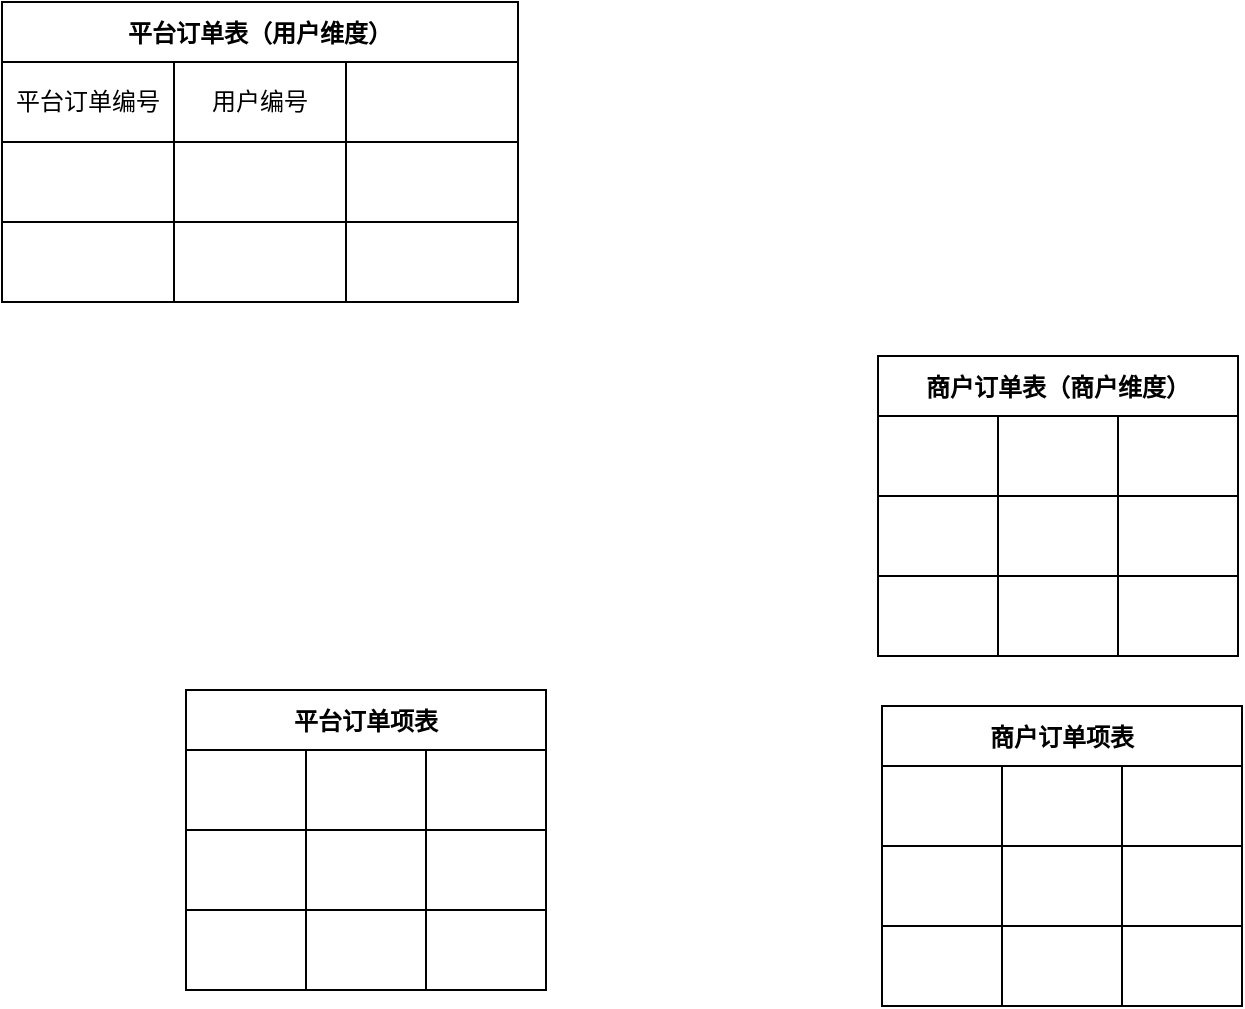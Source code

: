<mxfile version="15.9.4" type="github">
  <diagram id="lJSD1lnLC_DvoMimkCjC" name="数模设计">
    <mxGraphModel dx="946" dy="535" grid="0" gridSize="10" guides="1" tooltips="1" connect="1" arrows="1" fold="1" page="1" pageScale="1" pageWidth="827" pageHeight="1169" math="0" shadow="0">
      <root>
        <mxCell id="0" />
        <mxCell id="1" parent="0" />
        <mxCell id="teDUyrHHYBjTHNtmIN8R-1" value="平台订单表（用户维度）" style="shape=table;startSize=30;container=1;collapsible=0;childLayout=tableLayout;fontStyle=1;align=center;pointerEvents=1;" vertex="1" parent="1">
          <mxGeometry x="48" y="19" width="258" height="150" as="geometry" />
        </mxCell>
        <mxCell id="teDUyrHHYBjTHNtmIN8R-2" value="" style="shape=partialRectangle;html=1;whiteSpace=wrap;collapsible=0;dropTarget=0;pointerEvents=0;fillColor=none;top=0;left=0;bottom=0;right=0;points=[[0,0.5],[1,0.5]];portConstraint=eastwest;" vertex="1" parent="teDUyrHHYBjTHNtmIN8R-1">
          <mxGeometry y="30" width="258" height="40" as="geometry" />
        </mxCell>
        <mxCell id="teDUyrHHYBjTHNtmIN8R-3" value="平台订单编号" style="shape=partialRectangle;html=1;whiteSpace=wrap;connectable=0;fillColor=none;top=0;left=0;bottom=0;right=0;overflow=hidden;pointerEvents=1;" vertex="1" parent="teDUyrHHYBjTHNtmIN8R-2">
          <mxGeometry width="86" height="40" as="geometry">
            <mxRectangle width="86" height="40" as="alternateBounds" />
          </mxGeometry>
        </mxCell>
        <mxCell id="teDUyrHHYBjTHNtmIN8R-4" value="用户编号" style="shape=partialRectangle;html=1;whiteSpace=wrap;connectable=0;fillColor=none;top=0;left=0;bottom=0;right=0;overflow=hidden;pointerEvents=1;" vertex="1" parent="teDUyrHHYBjTHNtmIN8R-2">
          <mxGeometry x="86" width="86" height="40" as="geometry">
            <mxRectangle width="86" height="40" as="alternateBounds" />
          </mxGeometry>
        </mxCell>
        <mxCell id="teDUyrHHYBjTHNtmIN8R-5" value="" style="shape=partialRectangle;html=1;whiteSpace=wrap;connectable=0;fillColor=none;top=0;left=0;bottom=0;right=0;overflow=hidden;pointerEvents=1;" vertex="1" parent="teDUyrHHYBjTHNtmIN8R-2">
          <mxGeometry x="172" width="86" height="40" as="geometry">
            <mxRectangle width="86" height="40" as="alternateBounds" />
          </mxGeometry>
        </mxCell>
        <mxCell id="teDUyrHHYBjTHNtmIN8R-6" value="" style="shape=partialRectangle;html=1;whiteSpace=wrap;collapsible=0;dropTarget=0;pointerEvents=0;fillColor=none;top=0;left=0;bottom=0;right=0;points=[[0,0.5],[1,0.5]];portConstraint=eastwest;" vertex="1" parent="teDUyrHHYBjTHNtmIN8R-1">
          <mxGeometry y="70" width="258" height="40" as="geometry" />
        </mxCell>
        <mxCell id="teDUyrHHYBjTHNtmIN8R-7" value="" style="shape=partialRectangle;html=1;whiteSpace=wrap;connectable=0;fillColor=none;top=0;left=0;bottom=0;right=0;overflow=hidden;pointerEvents=1;" vertex="1" parent="teDUyrHHYBjTHNtmIN8R-6">
          <mxGeometry width="86" height="40" as="geometry">
            <mxRectangle width="86" height="40" as="alternateBounds" />
          </mxGeometry>
        </mxCell>
        <mxCell id="teDUyrHHYBjTHNtmIN8R-8" value="" style="shape=partialRectangle;html=1;whiteSpace=wrap;connectable=0;fillColor=none;top=0;left=0;bottom=0;right=0;overflow=hidden;pointerEvents=1;" vertex="1" parent="teDUyrHHYBjTHNtmIN8R-6">
          <mxGeometry x="86" width="86" height="40" as="geometry">
            <mxRectangle width="86" height="40" as="alternateBounds" />
          </mxGeometry>
        </mxCell>
        <mxCell id="teDUyrHHYBjTHNtmIN8R-9" value="" style="shape=partialRectangle;html=1;whiteSpace=wrap;connectable=0;fillColor=none;top=0;left=0;bottom=0;right=0;overflow=hidden;pointerEvents=1;" vertex="1" parent="teDUyrHHYBjTHNtmIN8R-6">
          <mxGeometry x="172" width="86" height="40" as="geometry">
            <mxRectangle width="86" height="40" as="alternateBounds" />
          </mxGeometry>
        </mxCell>
        <mxCell id="teDUyrHHYBjTHNtmIN8R-10" value="" style="shape=partialRectangle;html=1;whiteSpace=wrap;collapsible=0;dropTarget=0;pointerEvents=0;fillColor=none;top=0;left=0;bottom=0;right=0;points=[[0,0.5],[1,0.5]];portConstraint=eastwest;" vertex="1" parent="teDUyrHHYBjTHNtmIN8R-1">
          <mxGeometry y="110" width="258" height="40" as="geometry" />
        </mxCell>
        <mxCell id="teDUyrHHYBjTHNtmIN8R-11" value="" style="shape=partialRectangle;html=1;whiteSpace=wrap;connectable=0;fillColor=none;top=0;left=0;bottom=0;right=0;overflow=hidden;pointerEvents=1;" vertex="1" parent="teDUyrHHYBjTHNtmIN8R-10">
          <mxGeometry width="86" height="40" as="geometry">
            <mxRectangle width="86" height="40" as="alternateBounds" />
          </mxGeometry>
        </mxCell>
        <mxCell id="teDUyrHHYBjTHNtmIN8R-12" value="" style="shape=partialRectangle;html=1;whiteSpace=wrap;connectable=0;fillColor=none;top=0;left=0;bottom=0;right=0;overflow=hidden;pointerEvents=1;" vertex="1" parent="teDUyrHHYBjTHNtmIN8R-10">
          <mxGeometry x="86" width="86" height="40" as="geometry">
            <mxRectangle width="86" height="40" as="alternateBounds" />
          </mxGeometry>
        </mxCell>
        <mxCell id="teDUyrHHYBjTHNtmIN8R-13" value="" style="shape=partialRectangle;html=1;whiteSpace=wrap;connectable=0;fillColor=none;top=0;left=0;bottom=0;right=0;overflow=hidden;pointerEvents=1;" vertex="1" parent="teDUyrHHYBjTHNtmIN8R-10">
          <mxGeometry x="172" width="86" height="40" as="geometry">
            <mxRectangle width="86" height="40" as="alternateBounds" />
          </mxGeometry>
        </mxCell>
        <mxCell id="teDUyrHHYBjTHNtmIN8R-14" value="商户订单表（商户维度）" style="shape=table;startSize=30;container=1;collapsible=0;childLayout=tableLayout;fontStyle=1;align=center;pointerEvents=1;" vertex="1" parent="1">
          <mxGeometry x="486" y="196" width="180" height="150" as="geometry" />
        </mxCell>
        <mxCell id="teDUyrHHYBjTHNtmIN8R-15" value="" style="shape=partialRectangle;html=1;whiteSpace=wrap;collapsible=0;dropTarget=0;pointerEvents=0;fillColor=none;top=0;left=0;bottom=0;right=0;points=[[0,0.5],[1,0.5]];portConstraint=eastwest;" vertex="1" parent="teDUyrHHYBjTHNtmIN8R-14">
          <mxGeometry y="30" width="180" height="40" as="geometry" />
        </mxCell>
        <mxCell id="teDUyrHHYBjTHNtmIN8R-16" value="" style="shape=partialRectangle;html=1;whiteSpace=wrap;connectable=0;fillColor=none;top=0;left=0;bottom=0;right=0;overflow=hidden;pointerEvents=1;" vertex="1" parent="teDUyrHHYBjTHNtmIN8R-15">
          <mxGeometry width="60" height="40" as="geometry">
            <mxRectangle width="60" height="40" as="alternateBounds" />
          </mxGeometry>
        </mxCell>
        <mxCell id="teDUyrHHYBjTHNtmIN8R-17" value="" style="shape=partialRectangle;html=1;whiteSpace=wrap;connectable=0;fillColor=none;top=0;left=0;bottom=0;right=0;overflow=hidden;pointerEvents=1;" vertex="1" parent="teDUyrHHYBjTHNtmIN8R-15">
          <mxGeometry x="60" width="60" height="40" as="geometry">
            <mxRectangle width="60" height="40" as="alternateBounds" />
          </mxGeometry>
        </mxCell>
        <mxCell id="teDUyrHHYBjTHNtmIN8R-18" value="" style="shape=partialRectangle;html=1;whiteSpace=wrap;connectable=0;fillColor=none;top=0;left=0;bottom=0;right=0;overflow=hidden;pointerEvents=1;" vertex="1" parent="teDUyrHHYBjTHNtmIN8R-15">
          <mxGeometry x="120" width="60" height="40" as="geometry">
            <mxRectangle width="60" height="40" as="alternateBounds" />
          </mxGeometry>
        </mxCell>
        <mxCell id="teDUyrHHYBjTHNtmIN8R-19" value="" style="shape=partialRectangle;html=1;whiteSpace=wrap;collapsible=0;dropTarget=0;pointerEvents=0;fillColor=none;top=0;left=0;bottom=0;right=0;points=[[0,0.5],[1,0.5]];portConstraint=eastwest;" vertex="1" parent="teDUyrHHYBjTHNtmIN8R-14">
          <mxGeometry y="70" width="180" height="40" as="geometry" />
        </mxCell>
        <mxCell id="teDUyrHHYBjTHNtmIN8R-20" value="" style="shape=partialRectangle;html=1;whiteSpace=wrap;connectable=0;fillColor=none;top=0;left=0;bottom=0;right=0;overflow=hidden;pointerEvents=1;" vertex="1" parent="teDUyrHHYBjTHNtmIN8R-19">
          <mxGeometry width="60" height="40" as="geometry">
            <mxRectangle width="60" height="40" as="alternateBounds" />
          </mxGeometry>
        </mxCell>
        <mxCell id="teDUyrHHYBjTHNtmIN8R-21" value="" style="shape=partialRectangle;html=1;whiteSpace=wrap;connectable=0;fillColor=none;top=0;left=0;bottom=0;right=0;overflow=hidden;pointerEvents=1;" vertex="1" parent="teDUyrHHYBjTHNtmIN8R-19">
          <mxGeometry x="60" width="60" height="40" as="geometry">
            <mxRectangle width="60" height="40" as="alternateBounds" />
          </mxGeometry>
        </mxCell>
        <mxCell id="teDUyrHHYBjTHNtmIN8R-22" value="" style="shape=partialRectangle;html=1;whiteSpace=wrap;connectable=0;fillColor=none;top=0;left=0;bottom=0;right=0;overflow=hidden;pointerEvents=1;" vertex="1" parent="teDUyrHHYBjTHNtmIN8R-19">
          <mxGeometry x="120" width="60" height="40" as="geometry">
            <mxRectangle width="60" height="40" as="alternateBounds" />
          </mxGeometry>
        </mxCell>
        <mxCell id="teDUyrHHYBjTHNtmIN8R-23" value="" style="shape=partialRectangle;html=1;whiteSpace=wrap;collapsible=0;dropTarget=0;pointerEvents=0;fillColor=none;top=0;left=0;bottom=0;right=0;points=[[0,0.5],[1,0.5]];portConstraint=eastwest;" vertex="1" parent="teDUyrHHYBjTHNtmIN8R-14">
          <mxGeometry y="110" width="180" height="40" as="geometry" />
        </mxCell>
        <mxCell id="teDUyrHHYBjTHNtmIN8R-24" value="" style="shape=partialRectangle;html=1;whiteSpace=wrap;connectable=0;fillColor=none;top=0;left=0;bottom=0;right=0;overflow=hidden;pointerEvents=1;" vertex="1" parent="teDUyrHHYBjTHNtmIN8R-23">
          <mxGeometry width="60" height="40" as="geometry">
            <mxRectangle width="60" height="40" as="alternateBounds" />
          </mxGeometry>
        </mxCell>
        <mxCell id="teDUyrHHYBjTHNtmIN8R-25" value="" style="shape=partialRectangle;html=1;whiteSpace=wrap;connectable=0;fillColor=none;top=0;left=0;bottom=0;right=0;overflow=hidden;pointerEvents=1;" vertex="1" parent="teDUyrHHYBjTHNtmIN8R-23">
          <mxGeometry x="60" width="60" height="40" as="geometry">
            <mxRectangle width="60" height="40" as="alternateBounds" />
          </mxGeometry>
        </mxCell>
        <mxCell id="teDUyrHHYBjTHNtmIN8R-26" value="" style="shape=partialRectangle;html=1;whiteSpace=wrap;connectable=0;fillColor=none;top=0;left=0;bottom=0;right=0;overflow=hidden;pointerEvents=1;" vertex="1" parent="teDUyrHHYBjTHNtmIN8R-23">
          <mxGeometry x="120" width="60" height="40" as="geometry">
            <mxRectangle width="60" height="40" as="alternateBounds" />
          </mxGeometry>
        </mxCell>
        <mxCell id="teDUyrHHYBjTHNtmIN8R-27" value="平台订单项表" style="shape=table;startSize=30;container=1;collapsible=0;childLayout=tableLayout;fontStyle=1;align=center;pointerEvents=1;" vertex="1" parent="1">
          <mxGeometry x="140" y="363" width="180" height="150" as="geometry" />
        </mxCell>
        <mxCell id="teDUyrHHYBjTHNtmIN8R-28" value="" style="shape=partialRectangle;html=1;whiteSpace=wrap;collapsible=0;dropTarget=0;pointerEvents=0;fillColor=none;top=0;left=0;bottom=0;right=0;points=[[0,0.5],[1,0.5]];portConstraint=eastwest;" vertex="1" parent="teDUyrHHYBjTHNtmIN8R-27">
          <mxGeometry y="30" width="180" height="40" as="geometry" />
        </mxCell>
        <mxCell id="teDUyrHHYBjTHNtmIN8R-29" value="" style="shape=partialRectangle;html=1;whiteSpace=wrap;connectable=0;fillColor=none;top=0;left=0;bottom=0;right=0;overflow=hidden;pointerEvents=1;" vertex="1" parent="teDUyrHHYBjTHNtmIN8R-28">
          <mxGeometry width="60" height="40" as="geometry">
            <mxRectangle width="60" height="40" as="alternateBounds" />
          </mxGeometry>
        </mxCell>
        <mxCell id="teDUyrHHYBjTHNtmIN8R-30" value="" style="shape=partialRectangle;html=1;whiteSpace=wrap;connectable=0;fillColor=none;top=0;left=0;bottom=0;right=0;overflow=hidden;pointerEvents=1;" vertex="1" parent="teDUyrHHYBjTHNtmIN8R-28">
          <mxGeometry x="60" width="60" height="40" as="geometry">
            <mxRectangle width="60" height="40" as="alternateBounds" />
          </mxGeometry>
        </mxCell>
        <mxCell id="teDUyrHHYBjTHNtmIN8R-31" value="" style="shape=partialRectangle;html=1;whiteSpace=wrap;connectable=0;fillColor=none;top=0;left=0;bottom=0;right=0;overflow=hidden;pointerEvents=1;" vertex="1" parent="teDUyrHHYBjTHNtmIN8R-28">
          <mxGeometry x="120" width="60" height="40" as="geometry">
            <mxRectangle width="60" height="40" as="alternateBounds" />
          </mxGeometry>
        </mxCell>
        <mxCell id="teDUyrHHYBjTHNtmIN8R-32" value="" style="shape=partialRectangle;html=1;whiteSpace=wrap;collapsible=0;dropTarget=0;pointerEvents=0;fillColor=none;top=0;left=0;bottom=0;right=0;points=[[0,0.5],[1,0.5]];portConstraint=eastwest;" vertex="1" parent="teDUyrHHYBjTHNtmIN8R-27">
          <mxGeometry y="70" width="180" height="40" as="geometry" />
        </mxCell>
        <mxCell id="teDUyrHHYBjTHNtmIN8R-33" value="" style="shape=partialRectangle;html=1;whiteSpace=wrap;connectable=0;fillColor=none;top=0;left=0;bottom=0;right=0;overflow=hidden;pointerEvents=1;" vertex="1" parent="teDUyrHHYBjTHNtmIN8R-32">
          <mxGeometry width="60" height="40" as="geometry">
            <mxRectangle width="60" height="40" as="alternateBounds" />
          </mxGeometry>
        </mxCell>
        <mxCell id="teDUyrHHYBjTHNtmIN8R-34" value="" style="shape=partialRectangle;html=1;whiteSpace=wrap;connectable=0;fillColor=none;top=0;left=0;bottom=0;right=0;overflow=hidden;pointerEvents=1;" vertex="1" parent="teDUyrHHYBjTHNtmIN8R-32">
          <mxGeometry x="60" width="60" height="40" as="geometry">
            <mxRectangle width="60" height="40" as="alternateBounds" />
          </mxGeometry>
        </mxCell>
        <mxCell id="teDUyrHHYBjTHNtmIN8R-35" value="" style="shape=partialRectangle;html=1;whiteSpace=wrap;connectable=0;fillColor=none;top=0;left=0;bottom=0;right=0;overflow=hidden;pointerEvents=1;" vertex="1" parent="teDUyrHHYBjTHNtmIN8R-32">
          <mxGeometry x="120" width="60" height="40" as="geometry">
            <mxRectangle width="60" height="40" as="alternateBounds" />
          </mxGeometry>
        </mxCell>
        <mxCell id="teDUyrHHYBjTHNtmIN8R-36" value="" style="shape=partialRectangle;html=1;whiteSpace=wrap;collapsible=0;dropTarget=0;pointerEvents=0;fillColor=none;top=0;left=0;bottom=0;right=0;points=[[0,0.5],[1,0.5]];portConstraint=eastwest;" vertex="1" parent="teDUyrHHYBjTHNtmIN8R-27">
          <mxGeometry y="110" width="180" height="40" as="geometry" />
        </mxCell>
        <mxCell id="teDUyrHHYBjTHNtmIN8R-37" value="" style="shape=partialRectangle;html=1;whiteSpace=wrap;connectable=0;fillColor=none;top=0;left=0;bottom=0;right=0;overflow=hidden;pointerEvents=1;" vertex="1" parent="teDUyrHHYBjTHNtmIN8R-36">
          <mxGeometry width="60" height="40" as="geometry">
            <mxRectangle width="60" height="40" as="alternateBounds" />
          </mxGeometry>
        </mxCell>
        <mxCell id="teDUyrHHYBjTHNtmIN8R-38" value="" style="shape=partialRectangle;html=1;whiteSpace=wrap;connectable=0;fillColor=none;top=0;left=0;bottom=0;right=0;overflow=hidden;pointerEvents=1;" vertex="1" parent="teDUyrHHYBjTHNtmIN8R-36">
          <mxGeometry x="60" width="60" height="40" as="geometry">
            <mxRectangle width="60" height="40" as="alternateBounds" />
          </mxGeometry>
        </mxCell>
        <mxCell id="teDUyrHHYBjTHNtmIN8R-39" value="" style="shape=partialRectangle;html=1;whiteSpace=wrap;connectable=0;fillColor=none;top=0;left=0;bottom=0;right=0;overflow=hidden;pointerEvents=1;" vertex="1" parent="teDUyrHHYBjTHNtmIN8R-36">
          <mxGeometry x="120" width="60" height="40" as="geometry">
            <mxRectangle width="60" height="40" as="alternateBounds" />
          </mxGeometry>
        </mxCell>
        <mxCell id="teDUyrHHYBjTHNtmIN8R-40" value="商户订单项表" style="shape=table;startSize=30;container=1;collapsible=0;childLayout=tableLayout;fontStyle=1;align=center;pointerEvents=1;" vertex="1" parent="1">
          <mxGeometry x="488" y="371" width="180" height="150" as="geometry" />
        </mxCell>
        <mxCell id="teDUyrHHYBjTHNtmIN8R-41" value="" style="shape=partialRectangle;html=1;whiteSpace=wrap;collapsible=0;dropTarget=0;pointerEvents=0;fillColor=none;top=0;left=0;bottom=0;right=0;points=[[0,0.5],[1,0.5]];portConstraint=eastwest;" vertex="1" parent="teDUyrHHYBjTHNtmIN8R-40">
          <mxGeometry y="30" width="180" height="40" as="geometry" />
        </mxCell>
        <mxCell id="teDUyrHHYBjTHNtmIN8R-42" value="" style="shape=partialRectangle;html=1;whiteSpace=wrap;connectable=0;fillColor=none;top=0;left=0;bottom=0;right=0;overflow=hidden;pointerEvents=1;" vertex="1" parent="teDUyrHHYBjTHNtmIN8R-41">
          <mxGeometry width="60" height="40" as="geometry">
            <mxRectangle width="60" height="40" as="alternateBounds" />
          </mxGeometry>
        </mxCell>
        <mxCell id="teDUyrHHYBjTHNtmIN8R-43" value="" style="shape=partialRectangle;html=1;whiteSpace=wrap;connectable=0;fillColor=none;top=0;left=0;bottom=0;right=0;overflow=hidden;pointerEvents=1;" vertex="1" parent="teDUyrHHYBjTHNtmIN8R-41">
          <mxGeometry x="60" width="60" height="40" as="geometry">
            <mxRectangle width="60" height="40" as="alternateBounds" />
          </mxGeometry>
        </mxCell>
        <mxCell id="teDUyrHHYBjTHNtmIN8R-44" value="" style="shape=partialRectangle;html=1;whiteSpace=wrap;connectable=0;fillColor=none;top=0;left=0;bottom=0;right=0;overflow=hidden;pointerEvents=1;" vertex="1" parent="teDUyrHHYBjTHNtmIN8R-41">
          <mxGeometry x="120" width="60" height="40" as="geometry">
            <mxRectangle width="60" height="40" as="alternateBounds" />
          </mxGeometry>
        </mxCell>
        <mxCell id="teDUyrHHYBjTHNtmIN8R-45" value="" style="shape=partialRectangle;html=1;whiteSpace=wrap;collapsible=0;dropTarget=0;pointerEvents=0;fillColor=none;top=0;left=0;bottom=0;right=0;points=[[0,0.5],[1,0.5]];portConstraint=eastwest;" vertex="1" parent="teDUyrHHYBjTHNtmIN8R-40">
          <mxGeometry y="70" width="180" height="40" as="geometry" />
        </mxCell>
        <mxCell id="teDUyrHHYBjTHNtmIN8R-46" value="" style="shape=partialRectangle;html=1;whiteSpace=wrap;connectable=0;fillColor=none;top=0;left=0;bottom=0;right=0;overflow=hidden;pointerEvents=1;" vertex="1" parent="teDUyrHHYBjTHNtmIN8R-45">
          <mxGeometry width="60" height="40" as="geometry">
            <mxRectangle width="60" height="40" as="alternateBounds" />
          </mxGeometry>
        </mxCell>
        <mxCell id="teDUyrHHYBjTHNtmIN8R-47" value="" style="shape=partialRectangle;html=1;whiteSpace=wrap;connectable=0;fillColor=none;top=0;left=0;bottom=0;right=0;overflow=hidden;pointerEvents=1;" vertex="1" parent="teDUyrHHYBjTHNtmIN8R-45">
          <mxGeometry x="60" width="60" height="40" as="geometry">
            <mxRectangle width="60" height="40" as="alternateBounds" />
          </mxGeometry>
        </mxCell>
        <mxCell id="teDUyrHHYBjTHNtmIN8R-48" value="" style="shape=partialRectangle;html=1;whiteSpace=wrap;connectable=0;fillColor=none;top=0;left=0;bottom=0;right=0;overflow=hidden;pointerEvents=1;" vertex="1" parent="teDUyrHHYBjTHNtmIN8R-45">
          <mxGeometry x="120" width="60" height="40" as="geometry">
            <mxRectangle width="60" height="40" as="alternateBounds" />
          </mxGeometry>
        </mxCell>
        <mxCell id="teDUyrHHYBjTHNtmIN8R-49" value="" style="shape=partialRectangle;html=1;whiteSpace=wrap;collapsible=0;dropTarget=0;pointerEvents=0;fillColor=none;top=0;left=0;bottom=0;right=0;points=[[0,0.5],[1,0.5]];portConstraint=eastwest;" vertex="1" parent="teDUyrHHYBjTHNtmIN8R-40">
          <mxGeometry y="110" width="180" height="40" as="geometry" />
        </mxCell>
        <mxCell id="teDUyrHHYBjTHNtmIN8R-50" value="" style="shape=partialRectangle;html=1;whiteSpace=wrap;connectable=0;fillColor=none;top=0;left=0;bottom=0;right=0;overflow=hidden;pointerEvents=1;" vertex="1" parent="teDUyrHHYBjTHNtmIN8R-49">
          <mxGeometry width="60" height="40" as="geometry">
            <mxRectangle width="60" height="40" as="alternateBounds" />
          </mxGeometry>
        </mxCell>
        <mxCell id="teDUyrHHYBjTHNtmIN8R-51" value="" style="shape=partialRectangle;html=1;whiteSpace=wrap;connectable=0;fillColor=none;top=0;left=0;bottom=0;right=0;overflow=hidden;pointerEvents=1;" vertex="1" parent="teDUyrHHYBjTHNtmIN8R-49">
          <mxGeometry x="60" width="60" height="40" as="geometry">
            <mxRectangle width="60" height="40" as="alternateBounds" />
          </mxGeometry>
        </mxCell>
        <mxCell id="teDUyrHHYBjTHNtmIN8R-52" value="" style="shape=partialRectangle;html=1;whiteSpace=wrap;connectable=0;fillColor=none;top=0;left=0;bottom=0;right=0;overflow=hidden;pointerEvents=1;" vertex="1" parent="teDUyrHHYBjTHNtmIN8R-49">
          <mxGeometry x="120" width="60" height="40" as="geometry">
            <mxRectangle width="60" height="40" as="alternateBounds" />
          </mxGeometry>
        </mxCell>
      </root>
    </mxGraphModel>
  </diagram>
</mxfile>

